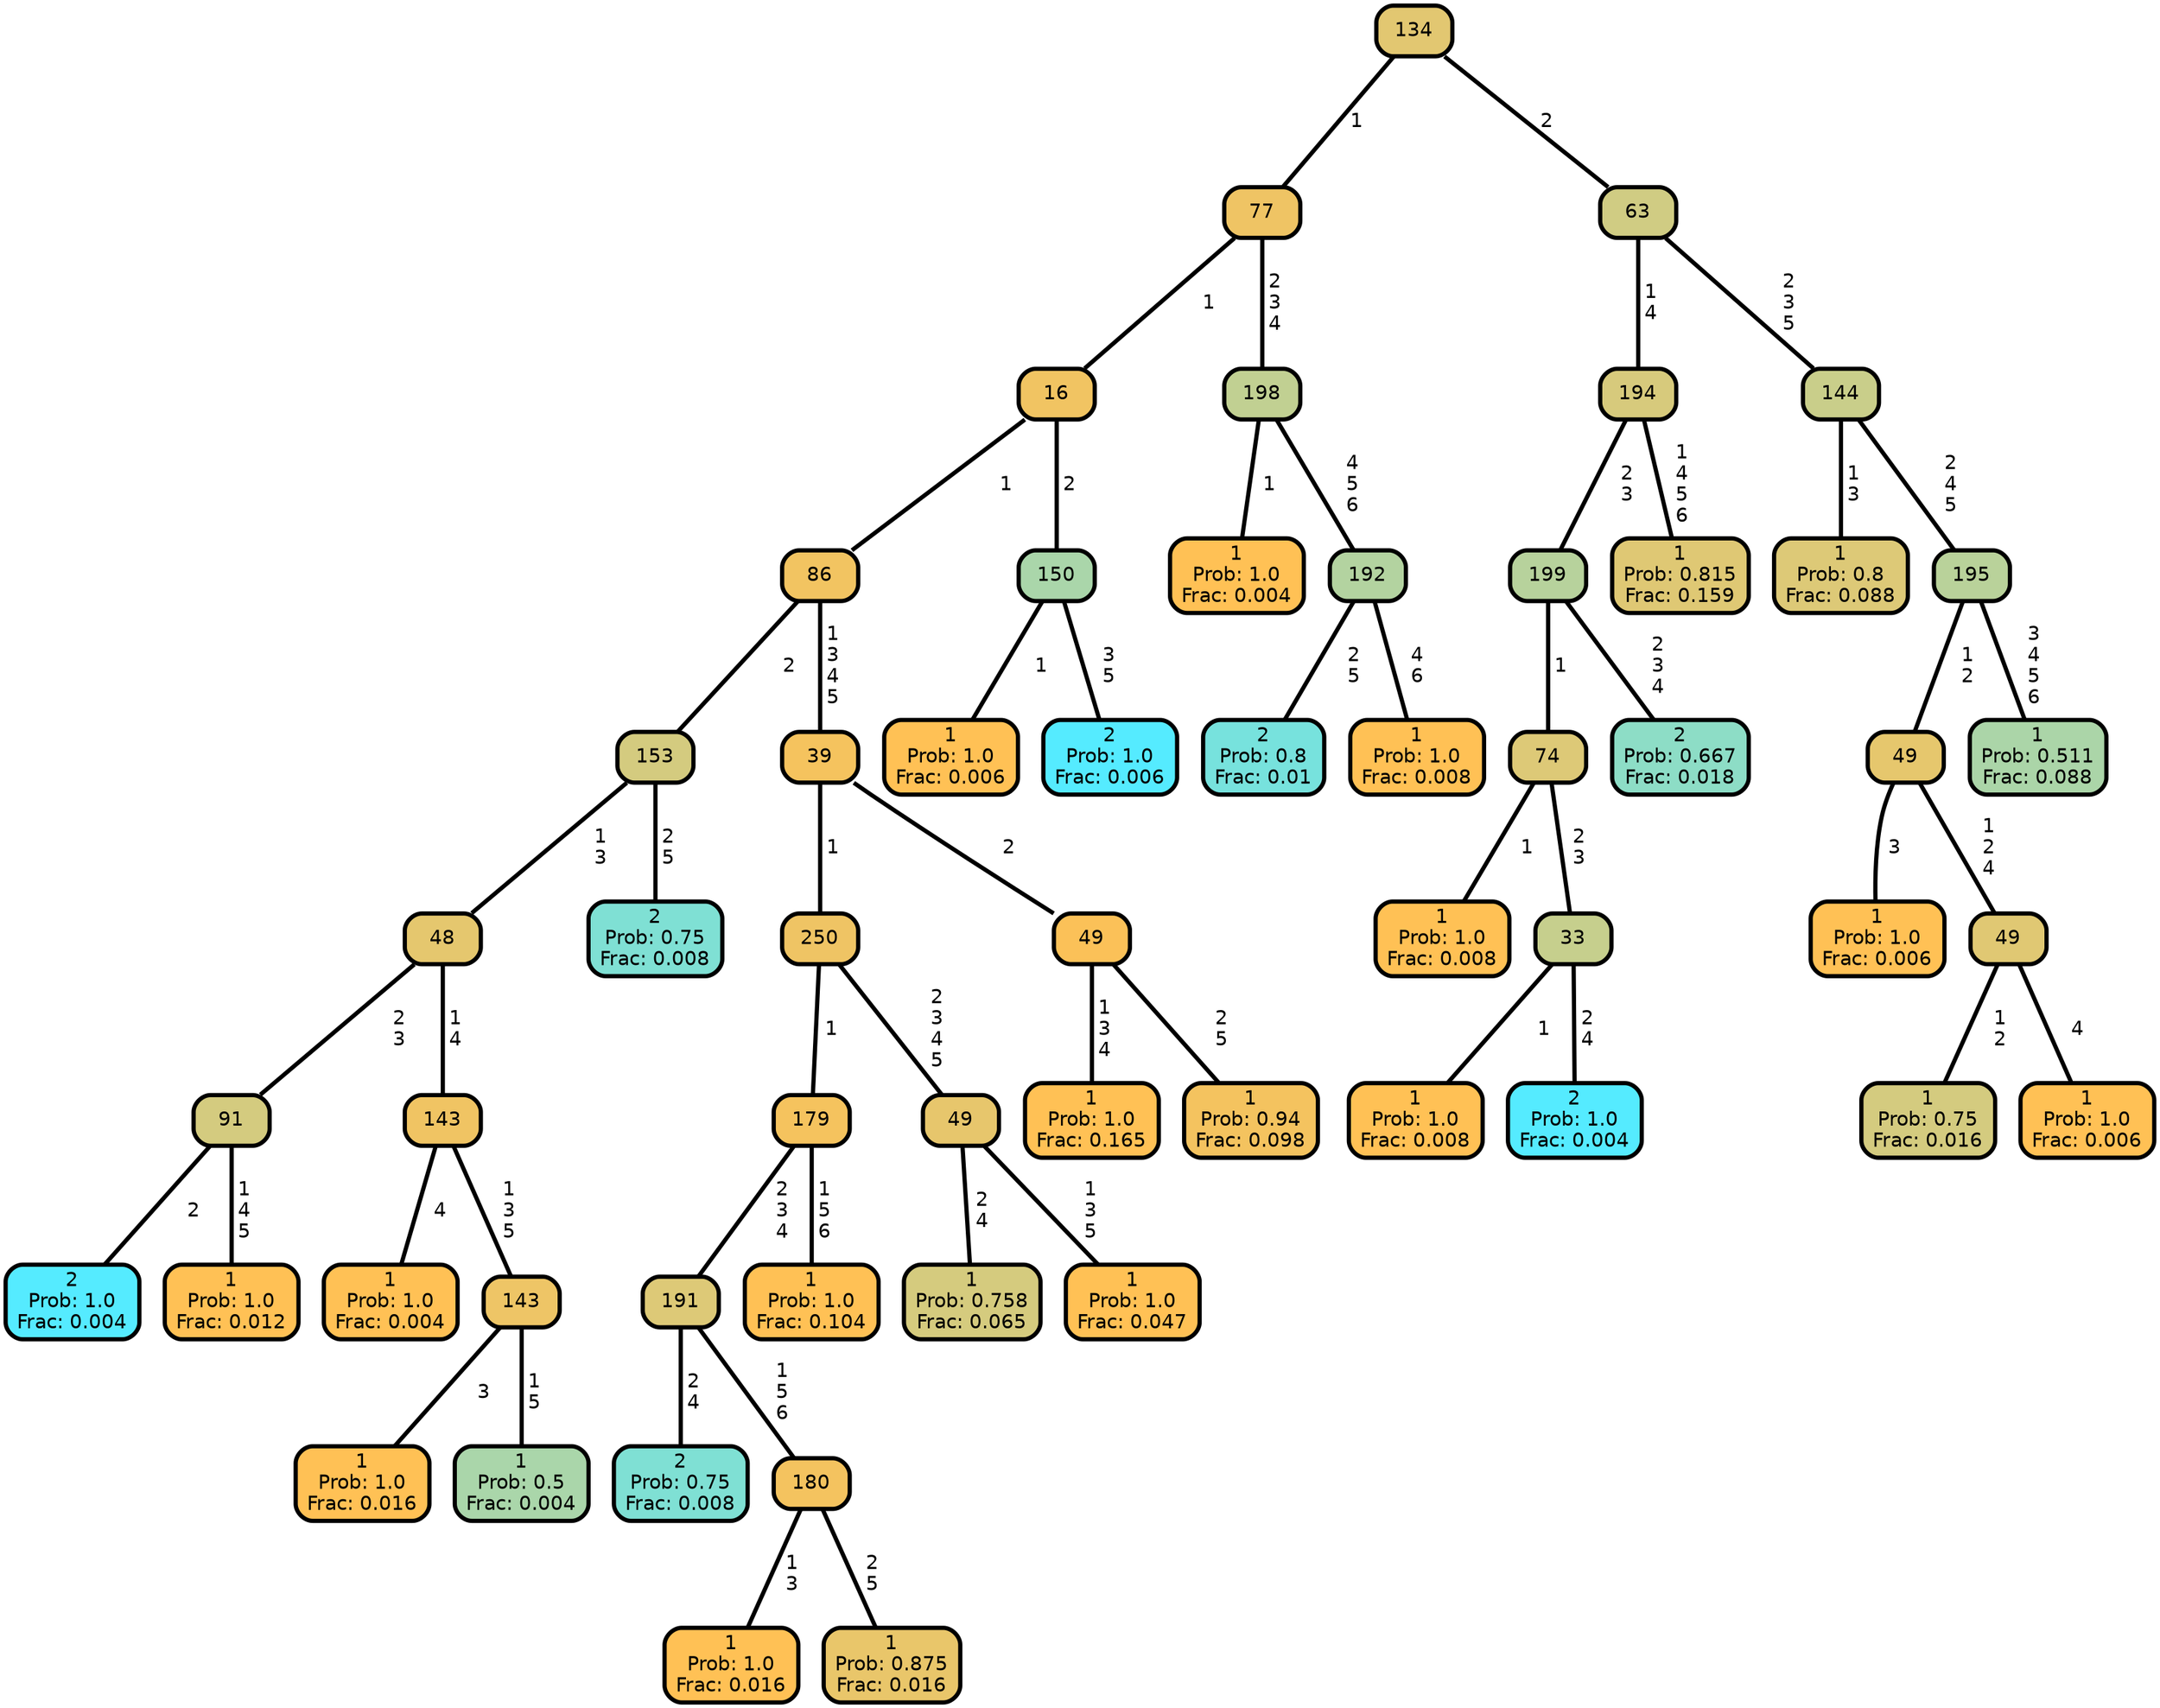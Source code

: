 graph Tree {
node [shape=box, style="filled, rounded",color="black",penwidth="3",fontcolor="black",                 fontname=helvetica] ;
graph [ranksep="0 equally", splines=straight,                 bgcolor=transparent, dpi=200] ;
edge [fontname=helvetica, color=black] ;
0 [label="2
Prob: 1.0
Frac: 0.004", fillcolor="#55ebff"] ;
1 [label="91", fillcolor="#d4cb7f"] ;
2 [label="1
Prob: 1.0
Frac: 0.012", fillcolor="#ffc155"] ;
3 [label="48", fillcolor="#e5c76e"] ;
4 [label="1
Prob: 1.0
Frac: 0.004", fillcolor="#ffc155"] ;
5 [label="143", fillcolor="#f0c463"] ;
6 [label="1
Prob: 1.0
Frac: 0.016", fillcolor="#ffc155"] ;
7 [label="143", fillcolor="#eec566"] ;
8 [label="1
Prob: 0.5
Frac: 0.004", fillcolor="#aad6aa"] ;
9 [label="153", fillcolor="#d4cb7f"] ;
10 [label="2
Prob: 0.75
Frac: 0.008", fillcolor="#7fe0d4"] ;
11 [label="86", fillcolor="#f2c461"] ;
12 [label="2
Prob: 0.75
Frac: 0.008", fillcolor="#7fe0d4"] ;
13 [label="191", fillcolor="#ddc977"] ;
14 [label="1
Prob: 1.0
Frac: 0.016", fillcolor="#ffc155"] ;
15 [label="180", fillcolor="#f4c35f"] ;
16 [label="1
Prob: 0.875
Frac: 0.016", fillcolor="#e9c66a"] ;
17 [label="179", fillcolor="#f5c35e"] ;
18 [label="1
Prob: 1.0
Frac: 0.104", fillcolor="#ffc155"] ;
19 [label="250", fillcolor="#efc464"] ;
20 [label="1
Prob: 0.758
Frac: 0.065", fillcolor="#d5cb7e"] ;
21 [label="49", fillcolor="#e7c66c"] ;
22 [label="1
Prob: 1.0
Frac: 0.047", fillcolor="#ffc155"] ;
23 [label="39", fillcolor="#f5c35e"] ;
24 [label="1
Prob: 1.0
Frac: 0.165", fillcolor="#ffc155"] ;
25 [label="49", fillcolor="#fbc158"] ;
26 [label="1
Prob: 0.94
Frac: 0.098", fillcolor="#f4c35f"] ;
27 [label="16", fillcolor="#f1c462"] ;
28 [label="1
Prob: 1.0
Frac: 0.006", fillcolor="#ffc155"] ;
29 [label="150", fillcolor="#aad6aa"] ;
30 [label="2
Prob: 1.0
Frac: 0.006", fillcolor="#55ebff"] ;
31 [label="77", fillcolor="#efc464"] ;
32 [label="1
Prob: 1.0
Frac: 0.004", fillcolor="#ffc155"] ;
33 [label="198", fillcolor="#c1d092"] ;
34 [label="2
Prob: 0.8
Frac: 0.01", fillcolor="#77e2dd"] ;
35 [label="192", fillcolor="#b3d3a0"] ;
36 [label="1
Prob: 1.0
Frac: 0.008", fillcolor="#ffc155"] ;
37 [label="134", fillcolor="#e2c771"] ;
38 [label="1
Prob: 1.0
Frac: 0.008", fillcolor="#ffc155"] ;
39 [label="74", fillcolor="#ddc977"] ;
40 [label="1
Prob: 1.0
Frac: 0.008", fillcolor="#ffc155"] ;
41 [label="33", fillcolor="#c6cf8d"] ;
42 [label="2
Prob: 1.0
Frac: 0.004", fillcolor="#55ebff"] ;
43 [label="199", fillcolor="#b7d29c"] ;
44 [label="2
Prob: 0.667
Frac: 0.018", fillcolor="#8dddc6"] ;
45 [label="194", fillcolor="#d7ca7c"] ;
46 [label="1
Prob: 0.815
Frac: 0.159", fillcolor="#dfc874"] ;
47 [label="63", fillcolor="#d0cc83"] ;
48 [label="1
Prob: 0.8
Frac: 0.088", fillcolor="#ddc977"] ;
49 [label="144", fillcolor="#c9ce8a"] ;
50 [label="1
Prob: 1.0
Frac: 0.006", fillcolor="#ffc155"] ;
51 [label="49", fillcolor="#e6c76d"] ;
52 [label="1
Prob: 0.75
Frac: 0.016", fillcolor="#d4cb7f"] ;
53 [label="49", fillcolor="#e0c873"] ;
54 [label="1
Prob: 1.0
Frac: 0.006", fillcolor="#ffc155"] ;
55 [label="195", fillcolor="#b9d29a"] ;
56 [label="1
Prob: 0.511
Frac: 0.088", fillcolor="#abd5a8"] ;
1 -- 0 [label=" 2",penwidth=3] ;
1 -- 2 [label=" 1\n 4\n 5",penwidth=3] ;
3 -- 1 [label=" 2\n 3",penwidth=3] ;
3 -- 5 [label=" 1\n 4",penwidth=3] ;
5 -- 4 [label=" 4",penwidth=3] ;
5 -- 7 [label=" 1\n 3\n 5",penwidth=3] ;
7 -- 6 [label=" 3",penwidth=3] ;
7 -- 8 [label=" 1\n 5",penwidth=3] ;
9 -- 3 [label=" 1\n 3",penwidth=3] ;
9 -- 10 [label=" 2\n 5",penwidth=3] ;
11 -- 9 [label=" 2",penwidth=3] ;
11 -- 23 [label=" 1\n 3\n 4\n 5",penwidth=3] ;
13 -- 12 [label=" 2\n 4",penwidth=3] ;
13 -- 15 [label=" 1\n 5\n 6",penwidth=3] ;
15 -- 14 [label=" 1\n 3",penwidth=3] ;
15 -- 16 [label=" 2\n 5",penwidth=3] ;
17 -- 13 [label=" 2\n 3\n 4",penwidth=3] ;
17 -- 18 [label=" 1\n 5\n 6",penwidth=3] ;
19 -- 17 [label=" 1",penwidth=3] ;
19 -- 21 [label=" 2\n 3\n 4\n 5",penwidth=3] ;
21 -- 20 [label=" 2\n 4",penwidth=3] ;
21 -- 22 [label=" 1\n 3\n 5",penwidth=3] ;
23 -- 19 [label=" 1",penwidth=3] ;
23 -- 25 [label=" 2",penwidth=3] ;
25 -- 24 [label=" 1\n 3\n 4",penwidth=3] ;
25 -- 26 [label=" 2\n 5",penwidth=3] ;
27 -- 11 [label=" 1",penwidth=3] ;
27 -- 29 [label=" 2",penwidth=3] ;
29 -- 28 [label=" 1",penwidth=3] ;
29 -- 30 [label=" 3\n 5",penwidth=3] ;
31 -- 27 [label=" 1",penwidth=3] ;
31 -- 33 [label=" 2\n 3\n 4",penwidth=3] ;
33 -- 32 [label=" 1",penwidth=3] ;
33 -- 35 [label=" 4\n 5\n 6",penwidth=3] ;
35 -- 34 [label=" 2\n 5",penwidth=3] ;
35 -- 36 [label=" 4\n 6",penwidth=3] ;
37 -- 31 [label=" 1",penwidth=3] ;
37 -- 47 [label=" 2",penwidth=3] ;
39 -- 38 [label=" 1",penwidth=3] ;
39 -- 41 [label=" 2\n 3",penwidth=3] ;
41 -- 40 [label=" 1",penwidth=3] ;
41 -- 42 [label=" 2\n 4",penwidth=3] ;
43 -- 39 [label=" 1",penwidth=3] ;
43 -- 44 [label=" 2\n 3\n 4",penwidth=3] ;
45 -- 43 [label=" 2\n 3",penwidth=3] ;
45 -- 46 [label=" 1\n 4\n 5\n 6",penwidth=3] ;
47 -- 45 [label=" 1\n 4",penwidth=3] ;
47 -- 49 [label=" 2\n 3\n 5",penwidth=3] ;
49 -- 48 [label=" 1\n 3",penwidth=3] ;
49 -- 55 [label=" 2\n 4\n 5",penwidth=3] ;
51 -- 50 [label=" 3",penwidth=3] ;
51 -- 53 [label=" 1\n 2\n 4",penwidth=3] ;
53 -- 52 [label=" 1\n 2",penwidth=3] ;
53 -- 54 [label=" 4",penwidth=3] ;
55 -- 51 [label=" 1\n 2",penwidth=3] ;
55 -- 56 [label=" 3\n 4\n 5\n 6",penwidth=3] ;
{rank = same;}}